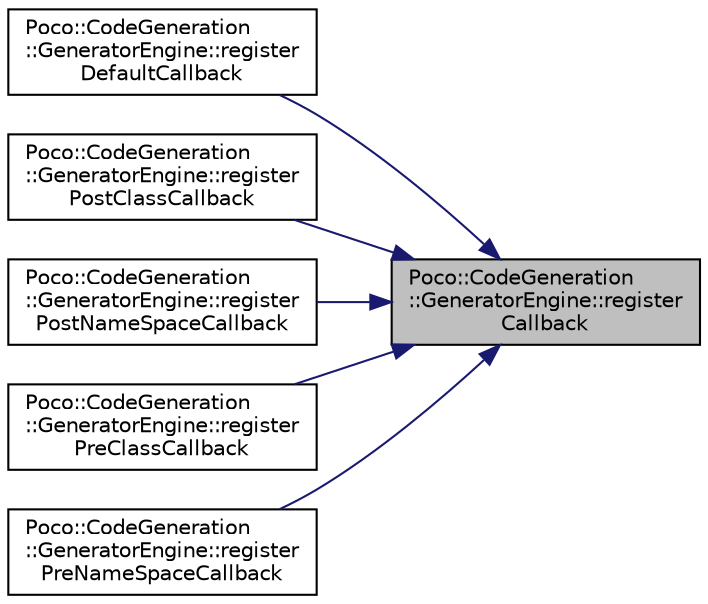 digraph "Poco::CodeGeneration::GeneratorEngine::registerCallback"
{
 // LATEX_PDF_SIZE
  edge [fontname="Helvetica",fontsize="10",labelfontname="Helvetica",labelfontsize="10"];
  node [fontname="Helvetica",fontsize="10",shape=record];
  rankdir="RL";
  Node1 [label="Poco::CodeGeneration\l::GeneratorEngine::register\lCallback",height=0.2,width=0.4,color="black", fillcolor="grey75", style="filled", fontcolor="black",tooltip="Unregisters the post namespace callback."];
  Node1 -> Node2 [dir="back",color="midnightblue",fontsize="10",style="solid",fontname="Helvetica"];
  Node2 [label="Poco::CodeGeneration\l::GeneratorEngine::register\lDefaultCallback",height=0.2,width=0.4,color="black", fillcolor="white", style="filled",URL="$classPoco_1_1CodeGeneration_1_1GeneratorEngine.html#a677211ecf3efcce021b65cfccdc10315",tooltip="Destroys the GeneratorEngine."];
  Node1 -> Node3 [dir="back",color="midnightblue",fontsize="10",style="solid",fontname="Helvetica"];
  Node3 [label="Poco::CodeGeneration\l::GeneratorEngine::register\lPostClassCallback",height=0.2,width=0.4,color="black", fillcolor="white", style="filled",URL="$classPoco_1_1CodeGeneration_1_1GeneratorEngine.html#adfa9230b8aca45ce3afdedd184ae4881",tooltip=" "];
  Node1 -> Node4 [dir="back",color="midnightblue",fontsize="10",style="solid",fontname="Helvetica"];
  Node4 [label="Poco::CodeGeneration\l::GeneratorEngine::register\lPostNameSpaceCallback",height=0.2,width=0.4,color="black", fillcolor="white", style="filled",URL="$classPoco_1_1CodeGeneration_1_1GeneratorEngine.html#a642399e9cbd0a463fbd2876153364a06",tooltip=" "];
  Node1 -> Node5 [dir="back",color="midnightblue",fontsize="10",style="solid",fontname="Helvetica"];
  Node5 [label="Poco::CodeGeneration\l::GeneratorEngine::register\lPreClassCallback",height=0.2,width=0.4,color="black", fillcolor="white", style="filled",URL="$classPoco_1_1CodeGeneration_1_1GeneratorEngine.html#a8051c4ae4aecd0022a6e26dfebc2bdb8",tooltip="Unregisters the default callback."];
  Node1 -> Node6 [dir="back",color="midnightblue",fontsize="10",style="solid",fontname="Helvetica"];
  Node6 [label="Poco::CodeGeneration\l::GeneratorEngine::register\lPreNameSpaceCallback",height=0.2,width=0.4,color="black", fillcolor="white", style="filled",URL="$classPoco_1_1CodeGeneration_1_1GeneratorEngine.html#ab0a8c7fed6fcc2981c38c47e568d04d9",tooltip="Unregisters the post class callback."];
}
